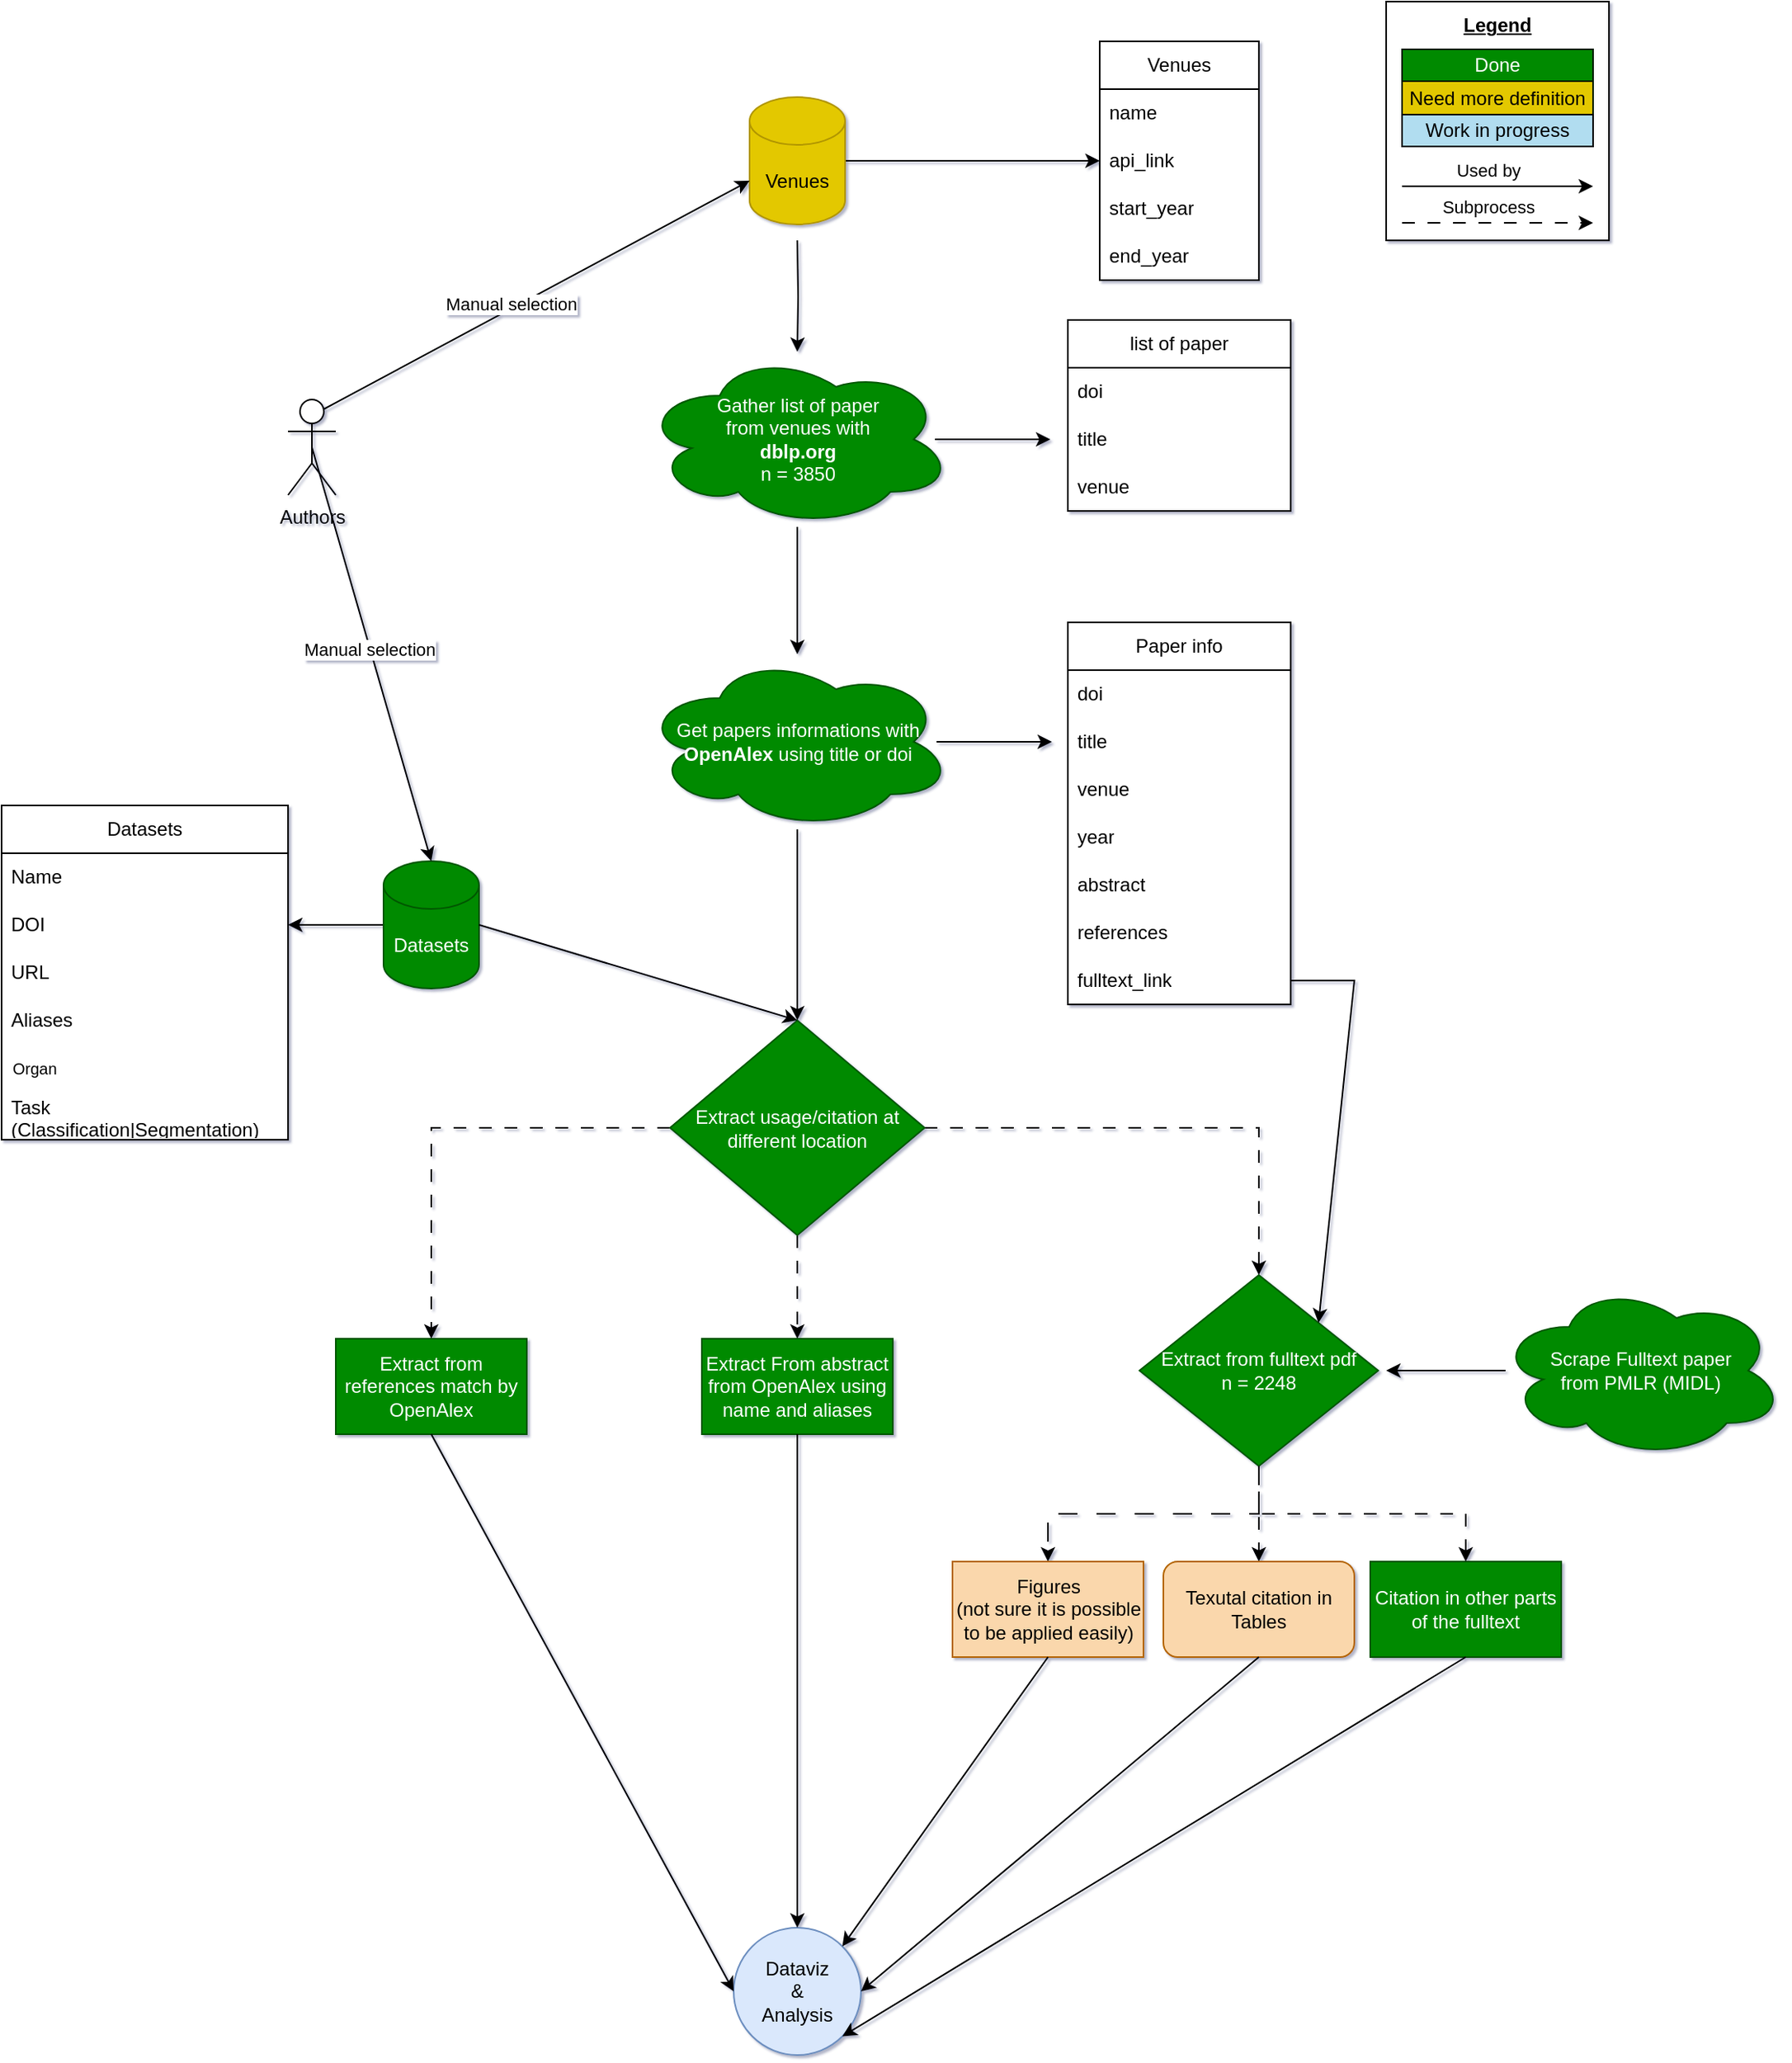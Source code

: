 <mxfile version="22.0.3" type="device">
  <diagram name="Page-1" id="MRt8VWaJXjuL5FbVgIXO">
    <mxGraphModel dx="1114" dy="1863" grid="1" gridSize="10" guides="1" tooltips="1" connect="1" arrows="1" fold="1" page="1" pageScale="1" pageWidth="850" pageHeight="1100" math="0" shadow="1">
      <root>
        <mxCell id="0" />
        <mxCell id="1" parent="0" />
        <mxCell id="mZJQ2tlzpyg8FNfjrz0E-7" value="" style="rounded=0;whiteSpace=wrap;html=1;fillColor=default;" parent="1" vertex="1">
          <mxGeometry x="870" y="-30" width="140" height="150" as="geometry" />
        </mxCell>
        <mxCell id="F-_gEhrIdPKjt7w1JV6R-5" value="" style="edgeStyle=orthogonalEdgeStyle;rounded=0;orthogonalLoop=1;jettySize=auto;html=1;" parent="1" target="F-_gEhrIdPKjt7w1JV6R-4" edge="1">
          <mxGeometry relative="1" as="geometry">
            <mxPoint x="500" y="120" as="sourcePoint" />
          </mxGeometry>
        </mxCell>
        <mxCell id="F-_gEhrIdPKjt7w1JV6R-8" value="" style="edgeStyle=orthogonalEdgeStyle;rounded=0;orthogonalLoop=1;jettySize=auto;html=1;" parent="1" source="F-_gEhrIdPKjt7w1JV6R-4" target="F-_gEhrIdPKjt7w1JV6R-7" edge="1">
          <mxGeometry relative="1" as="geometry" />
        </mxCell>
        <mxCell id="F-_gEhrIdPKjt7w1JV6R-20" value="" style="edgeStyle=orthogonalEdgeStyle;rounded=0;orthogonalLoop=1;jettySize=auto;html=1;entryX=0;entryY=0.5;entryDx=0;entryDy=0;" parent="1" edge="1">
          <mxGeometry relative="1" as="geometry">
            <mxPoint x="586.5" y="245" as="sourcePoint" />
            <mxPoint x="659" y="245" as="targetPoint" />
          </mxGeometry>
        </mxCell>
        <mxCell id="F-_gEhrIdPKjt7w1JV6R-4" value="Gather list of paper&lt;br&gt;from venues with&lt;br&gt;&lt;b&gt;dblp.org&lt;/b&gt;&lt;br&gt;n = 3850" style="ellipse;shape=cloud;whiteSpace=wrap;html=1;rounded=0;fillColor=#008a00;fontColor=#ffffff;strokeColor=#005700;" parent="1" vertex="1">
          <mxGeometry x="402.5" y="190" width="195" height="110" as="geometry" />
        </mxCell>
        <mxCell id="F-_gEhrIdPKjt7w1JV6R-19" value="" style="edgeStyle=orthogonalEdgeStyle;rounded=0;orthogonalLoop=1;jettySize=auto;html=1;entryX=0;entryY=0.5;entryDx=0;entryDy=0;" parent="1" edge="1">
          <mxGeometry relative="1" as="geometry">
            <mxPoint x="587.5" y="435" as="sourcePoint" />
            <mxPoint x="660" y="435" as="targetPoint" />
          </mxGeometry>
        </mxCell>
        <mxCell id="F-_gEhrIdPKjt7w1JV6R-24" value="" style="edgeStyle=orthogonalEdgeStyle;rounded=0;orthogonalLoop=1;jettySize=auto;html=1;entryX=0.5;entryY=0;entryDx=0;entryDy=0;" parent="1" source="F-_gEhrIdPKjt7w1JV6R-7" target="F-_gEhrIdPKjt7w1JV6R-26" edge="1">
          <mxGeometry relative="1" as="geometry">
            <mxPoint x="500" y="595" as="targetPoint" />
          </mxGeometry>
        </mxCell>
        <mxCell id="F-_gEhrIdPKjt7w1JV6R-7" value="Get papers informations with &lt;b&gt;OpenAlex &lt;/b&gt;using title or doi" style="ellipse;shape=cloud;whiteSpace=wrap;html=1;rounded=0;fillColor=#008a00;strokeColor=#005700;fontColor=#ffffff;" parent="1" vertex="1">
          <mxGeometry x="402.5" y="380" width="195" height="110" as="geometry" />
        </mxCell>
        <mxCell id="F-_gEhrIdPKjt7w1JV6R-9" value="Paper info" style="swimlane;fontStyle=0;childLayout=stackLayout;horizontal=1;startSize=30;horizontalStack=0;resizeParent=1;resizeParentMax=0;resizeLast=0;collapsible=1;marginBottom=0;whiteSpace=wrap;html=1;glass=0;swimlaneFillColor=default;" parent="1" vertex="1">
          <mxGeometry x="670" y="360" width="140" height="240" as="geometry">
            <mxRectangle x="670" y="360" width="100" height="30" as="alternateBounds" />
          </mxGeometry>
        </mxCell>
        <mxCell id="F-_gEhrIdPKjt7w1JV6R-11" value="doi" style="text;strokeColor=none;fillColor=none;align=left;verticalAlign=middle;spacingLeft=4;spacingRight=4;overflow=hidden;points=[[0,0.5],[1,0.5]];portConstraint=eastwest;rotatable=0;whiteSpace=wrap;html=1;" parent="F-_gEhrIdPKjt7w1JV6R-9" vertex="1">
          <mxGeometry y="30" width="140" height="30" as="geometry" />
        </mxCell>
        <mxCell id="F-_gEhrIdPKjt7w1JV6R-10" value="title" style="text;strokeColor=none;fillColor=none;align=left;verticalAlign=middle;spacingLeft=4;spacingRight=4;overflow=hidden;points=[[0,0.5],[1,0.5]];portConstraint=eastwest;rotatable=0;whiteSpace=wrap;html=1;" parent="F-_gEhrIdPKjt7w1JV6R-9" vertex="1">
          <mxGeometry y="60" width="140" height="30" as="geometry" />
        </mxCell>
        <mxCell id="F-_gEhrIdPKjt7w1JV6R-22" value="venue" style="text;strokeColor=none;fillColor=none;align=left;verticalAlign=middle;spacingLeft=4;spacingRight=4;overflow=hidden;points=[[0,0.5],[1,0.5]];portConstraint=eastwest;rotatable=0;whiteSpace=wrap;html=1;" parent="F-_gEhrIdPKjt7w1JV6R-9" vertex="1">
          <mxGeometry y="90" width="140" height="30" as="geometry" />
        </mxCell>
        <mxCell id="F-_gEhrIdPKjt7w1JV6R-12" value="year" style="text;strokeColor=none;fillColor=none;align=left;verticalAlign=middle;spacingLeft=4;spacingRight=4;overflow=hidden;points=[[0,0.5],[1,0.5]];portConstraint=eastwest;rotatable=0;whiteSpace=wrap;html=1;" parent="F-_gEhrIdPKjt7w1JV6R-9" vertex="1">
          <mxGeometry y="120" width="140" height="30" as="geometry" />
        </mxCell>
        <mxCell id="F-_gEhrIdPKjt7w1JV6R-27" value="abstract" style="text;strokeColor=none;fillColor=none;align=left;verticalAlign=middle;spacingLeft=4;spacingRight=4;overflow=hidden;points=[[0,0.5],[1,0.5]];portConstraint=eastwest;rotatable=0;whiteSpace=wrap;html=1;" parent="F-_gEhrIdPKjt7w1JV6R-9" vertex="1">
          <mxGeometry y="150" width="140" height="30" as="geometry" />
        </mxCell>
        <mxCell id="6M-qzXB2IST0H-mlk7Qq-1" value="references" style="text;strokeColor=none;fillColor=none;align=left;verticalAlign=middle;spacingLeft=4;spacingRight=4;overflow=hidden;points=[[0,0.5],[1,0.5]];portConstraint=eastwest;rotatable=0;whiteSpace=wrap;html=1;" parent="F-_gEhrIdPKjt7w1JV6R-9" vertex="1">
          <mxGeometry y="180" width="140" height="30" as="geometry" />
        </mxCell>
        <mxCell id="F-_gEhrIdPKjt7w1JV6R-21" value="fulltext_link" style="text;strokeColor=none;fillColor=none;align=left;verticalAlign=middle;spacingLeft=4;spacingRight=4;overflow=hidden;points=[[0,0.5],[1,0.5]];portConstraint=eastwest;rotatable=0;whiteSpace=wrap;html=1;" parent="F-_gEhrIdPKjt7w1JV6R-9" vertex="1">
          <mxGeometry y="210" width="140" height="30" as="geometry" />
        </mxCell>
        <mxCell id="F-_gEhrIdPKjt7w1JV6R-13" value="list of paper" style="swimlane;fontStyle=0;childLayout=stackLayout;horizontal=1;startSize=30;horizontalStack=0;resizeParent=1;resizeParentMax=0;resizeLast=0;collapsible=1;marginBottom=0;whiteSpace=wrap;html=1;swimlaneFillColor=default;" parent="1" vertex="1">
          <mxGeometry x="670" y="170" width="140" height="120" as="geometry" />
        </mxCell>
        <mxCell id="F-_gEhrIdPKjt7w1JV6R-15" value="doi" style="text;strokeColor=none;fillColor=none;align=left;verticalAlign=middle;spacingLeft=4;spacingRight=4;overflow=hidden;points=[[0,0.5],[1,0.5]];portConstraint=eastwest;rotatable=0;whiteSpace=wrap;html=1;" parent="F-_gEhrIdPKjt7w1JV6R-13" vertex="1">
          <mxGeometry y="30" width="140" height="30" as="geometry" />
        </mxCell>
        <mxCell id="F-_gEhrIdPKjt7w1JV6R-14" value="title" style="text;strokeColor=none;fillColor=none;align=left;verticalAlign=middle;spacingLeft=4;spacingRight=4;overflow=hidden;points=[[0,0.5],[1,0.5]];portConstraint=eastwest;rotatable=0;whiteSpace=wrap;html=1;" parent="F-_gEhrIdPKjt7w1JV6R-13" vertex="1">
          <mxGeometry y="60" width="140" height="30" as="geometry" />
        </mxCell>
        <mxCell id="F-_gEhrIdPKjt7w1JV6R-64" value="venue" style="text;strokeColor=none;fillColor=none;align=left;verticalAlign=middle;spacingLeft=4;spacingRight=4;overflow=hidden;points=[[0,0.5],[1,0.5]];portConstraint=eastwest;rotatable=0;whiteSpace=wrap;html=1;" parent="F-_gEhrIdPKjt7w1JV6R-13" vertex="1">
          <mxGeometry y="90" width="140" height="30" as="geometry" />
        </mxCell>
        <mxCell id="F-_gEhrIdPKjt7w1JV6R-44" value="" style="edgeStyle=orthogonalEdgeStyle;rounded=0;orthogonalLoop=1;jettySize=auto;html=1;dashed=1;dashPattern=8 8;" parent="1" source="F-_gEhrIdPKjt7w1JV6R-26" target="F-_gEhrIdPKjt7w1JV6R-43" edge="1">
          <mxGeometry relative="1" as="geometry" />
        </mxCell>
        <mxCell id="F-_gEhrIdPKjt7w1JV6R-46" value="" style="edgeStyle=orthogonalEdgeStyle;rounded=0;orthogonalLoop=1;jettySize=auto;html=1;dashed=1;dashPattern=8 8;" parent="1" source="F-_gEhrIdPKjt7w1JV6R-26" target="F-_gEhrIdPKjt7w1JV6R-45" edge="1">
          <mxGeometry relative="1" as="geometry" />
        </mxCell>
        <mxCell id="F-_gEhrIdPKjt7w1JV6R-48" value="" style="edgeStyle=orthogonalEdgeStyle;rounded=0;orthogonalLoop=1;jettySize=auto;html=1;entryX=0.5;entryY=0;entryDx=0;entryDy=0;dashed=1;dashPattern=8 8;" parent="1" source="F-_gEhrIdPKjt7w1JV6R-26" target="F-_gEhrIdPKjt7w1JV6R-52" edge="1">
          <mxGeometry relative="1" as="geometry">
            <mxPoint x="740" y="810" as="targetPoint" />
          </mxGeometry>
        </mxCell>
        <mxCell id="F-_gEhrIdPKjt7w1JV6R-26" value="Extract usage/citation at different location" style="rhombus;whiteSpace=wrap;html=1;fillColor=#008a00;strokeColor=#005700;gradientDirection=west;fontColor=#ffffff;" parent="1" vertex="1">
          <mxGeometry x="420" y="610" width="160" height="135" as="geometry" />
        </mxCell>
        <mxCell id="F-_gEhrIdPKjt7w1JV6R-34" value="" style="edgeStyle=orthogonalEdgeStyle;rounded=0;orthogonalLoop=1;jettySize=auto;html=1;entryX=0;entryY=0.5;entryDx=0;entryDy=0;" parent="1" source="F-_gEhrIdPKjt7w1JV6R-28" target="F-_gEhrIdPKjt7w1JV6R-61" edge="1">
          <mxGeometry relative="1" as="geometry" />
        </mxCell>
        <mxCell id="F-_gEhrIdPKjt7w1JV6R-28" value="Venues" style="shape=cylinder3;whiteSpace=wrap;html=1;boundedLbl=1;backgroundOutline=1;size=15;labelBackgroundColor=none;labelBorderColor=none;fillColor=#e3c800;fontColor=#000000;strokeColor=#B09500;" parent="1" vertex="1">
          <mxGeometry x="470" y="30" width="60" height="80" as="geometry" />
        </mxCell>
        <mxCell id="F-_gEhrIdPKjt7w1JV6R-29" value="Venues" style="swimlane;fontStyle=0;childLayout=stackLayout;horizontal=1;startSize=30;horizontalStack=0;resizeParent=1;resizeParentMax=0;resizeLast=0;collapsible=1;marginBottom=0;whiteSpace=wrap;html=1;swimlaneFillColor=default;" parent="1" vertex="1">
          <mxGeometry x="690" y="-5" width="100" height="150" as="geometry" />
        </mxCell>
        <mxCell id="F-_gEhrIdPKjt7w1JV6R-30" value="name" style="text;strokeColor=none;fillColor=none;align=left;verticalAlign=middle;spacingLeft=4;spacingRight=4;overflow=hidden;points=[[0,0.5],[1,0.5]];portConstraint=eastwest;rotatable=0;whiteSpace=wrap;html=1;" parent="F-_gEhrIdPKjt7w1JV6R-29" vertex="1">
          <mxGeometry y="30" width="100" height="30" as="geometry" />
        </mxCell>
        <mxCell id="F-_gEhrIdPKjt7w1JV6R-61" value="api_link" style="text;strokeColor=none;fillColor=none;align=left;verticalAlign=middle;spacingLeft=4;spacingRight=4;overflow=hidden;points=[[0,0.5],[1,0.5]];portConstraint=eastwest;rotatable=0;whiteSpace=wrap;html=1;" parent="F-_gEhrIdPKjt7w1JV6R-29" vertex="1">
          <mxGeometry y="60" width="100" height="30" as="geometry" />
        </mxCell>
        <mxCell id="F-_gEhrIdPKjt7w1JV6R-31" value="start_year" style="text;strokeColor=none;fillColor=none;align=left;verticalAlign=middle;spacingLeft=4;spacingRight=4;overflow=hidden;points=[[0,0.5],[1,0.5]];portConstraint=eastwest;rotatable=0;whiteSpace=wrap;html=1;" parent="F-_gEhrIdPKjt7w1JV6R-29" vertex="1">
          <mxGeometry y="90" width="100" height="30" as="geometry" />
        </mxCell>
        <mxCell id="F-_gEhrIdPKjt7w1JV6R-32" value="end_year" style="text;strokeColor=none;fillColor=none;align=left;verticalAlign=middle;spacingLeft=4;spacingRight=4;overflow=hidden;points=[[0,0.5],[1,0.5]];portConstraint=eastwest;rotatable=0;whiteSpace=wrap;html=1;" parent="F-_gEhrIdPKjt7w1JV6R-29" vertex="1">
          <mxGeometry y="120" width="100" height="30" as="geometry" />
        </mxCell>
        <mxCell id="F-_gEhrIdPKjt7w1JV6R-40" value="" style="edgeStyle=orthogonalEdgeStyle;rounded=0;orthogonalLoop=1;jettySize=auto;html=1;" parent="1" source="F-_gEhrIdPKjt7w1JV6R-35" target="F-_gEhrIdPKjt7w1JV6R-38" edge="1">
          <mxGeometry relative="1" as="geometry" />
        </mxCell>
        <mxCell id="F-_gEhrIdPKjt7w1JV6R-35" value="Datasets" style="shape=cylinder3;whiteSpace=wrap;html=1;boundedLbl=1;backgroundOutline=1;size=15;fillColor=#008a00;fontColor=#ffffff;strokeColor=#005700;" parent="1" vertex="1">
          <mxGeometry x="240" y="510" width="60" height="80" as="geometry" />
        </mxCell>
        <mxCell id="F-_gEhrIdPKjt7w1JV6R-36" value="Datasets" style="swimlane;fontStyle=0;childLayout=stackLayout;horizontal=1;startSize=30;horizontalStack=0;resizeParent=1;resizeParentMax=0;resizeLast=0;collapsible=1;marginBottom=0;whiteSpace=wrap;html=1;swimlaneFillColor=default;" parent="1" vertex="1">
          <mxGeometry y="475" width="180" height="210" as="geometry" />
        </mxCell>
        <mxCell id="F-_gEhrIdPKjt7w1JV6R-37" value="Name" style="text;strokeColor=none;fillColor=none;align=left;verticalAlign=middle;spacingLeft=4;spacingRight=4;overflow=hidden;points=[[0,0.5],[1,0.5]];portConstraint=eastwest;rotatable=0;whiteSpace=wrap;html=1;" parent="F-_gEhrIdPKjt7w1JV6R-36" vertex="1">
          <mxGeometry y="30" width="180" height="30" as="geometry" />
        </mxCell>
        <mxCell id="F-_gEhrIdPKjt7w1JV6R-38" value="DOI" style="text;strokeColor=none;fillColor=none;align=left;verticalAlign=middle;spacingLeft=4;spacingRight=4;overflow=hidden;points=[[0,0.5],[1,0.5]];portConstraint=eastwest;rotatable=0;whiteSpace=wrap;html=1;" parent="F-_gEhrIdPKjt7w1JV6R-36" vertex="1">
          <mxGeometry y="60" width="180" height="30" as="geometry" />
        </mxCell>
        <mxCell id="F-_gEhrIdPKjt7w1JV6R-62" value="URL" style="text;strokeColor=none;fillColor=none;align=left;verticalAlign=middle;spacingLeft=4;spacingRight=4;overflow=hidden;points=[[0,0.5],[1,0.5]];portConstraint=eastwest;rotatable=0;whiteSpace=wrap;html=1;" parent="F-_gEhrIdPKjt7w1JV6R-36" vertex="1">
          <mxGeometry y="90" width="180" height="30" as="geometry" />
        </mxCell>
        <mxCell id="F-_gEhrIdPKjt7w1JV6R-63" value="Aliases" style="text;strokeColor=none;fillColor=none;align=left;verticalAlign=middle;spacingLeft=4;spacingRight=4;overflow=hidden;points=[[0,0.5],[1,0.5]];portConstraint=eastwest;rotatable=0;whiteSpace=wrap;html=1;" parent="F-_gEhrIdPKjt7w1JV6R-36" vertex="1">
          <mxGeometry y="120" width="180" height="30" as="geometry" />
        </mxCell>
        <mxCell id="F-_gEhrIdPKjt7w1JV6R-39" value="&lt;table style=&quot;font-family: &amp;quot;Liberation Sans&amp;quot;; font-size: x-small;&quot; border=&quot;0&quot; cellspacing=&quot;0&quot;&gt;&lt;colgroup width=&quot;281&quot;&gt;&lt;/colgroup&gt;&lt;tbody&gt;&lt;tr&gt;&lt;td align=&quot;left&quot; height=&quot;17&quot;&gt;Organ&lt;/td&gt;&lt;/tr&gt;&lt;/tbody&gt;&lt;/table&gt;" style="text;strokeColor=none;fillColor=none;align=left;verticalAlign=middle;spacingLeft=4;spacingRight=4;overflow=hidden;points=[[0,0.5],[1,0.5]];portConstraint=eastwest;rotatable=0;whiteSpace=wrap;html=1;" parent="F-_gEhrIdPKjt7w1JV6R-36" vertex="1">
          <mxGeometry y="150" width="180" height="30" as="geometry" />
        </mxCell>
        <mxCell id="F-_gEhrIdPKjt7w1JV6R-41" value="Task (Classification|Segmentation)" style="text;strokeColor=none;fillColor=none;align=left;verticalAlign=middle;spacingLeft=4;spacingRight=4;overflow=hidden;points=[[0,0.5],[1,0.5]];portConstraint=eastwest;rotatable=0;whiteSpace=wrap;html=1;" parent="F-_gEhrIdPKjt7w1JV6R-36" vertex="1">
          <mxGeometry y="180" width="180" height="30" as="geometry" />
        </mxCell>
        <mxCell id="F-_gEhrIdPKjt7w1JV6R-43" value="Extract from references match by OpenAlex" style="whiteSpace=wrap;html=1;fillColor=#008a00;strokeColor=#005700;fontColor=#ffffff;" parent="1" vertex="1">
          <mxGeometry x="210" y="810" width="120" height="60" as="geometry" />
        </mxCell>
        <mxCell id="F-_gEhrIdPKjt7w1JV6R-45" value="Extract From abstract from OpenAlex using name and aliases" style="rounded=0;whiteSpace=wrap;html=1;fillColor=#008a00;strokeColor=#005700;fontColor=#ffffff;" parent="1" vertex="1">
          <mxGeometry x="440" y="810" width="120" height="60" as="geometry" />
        </mxCell>
        <mxCell id="F-_gEhrIdPKjt7w1JV6R-51" value="" style="edgeStyle=orthogonalEdgeStyle;rounded=0;orthogonalLoop=1;jettySize=auto;html=1;exitX=0.5;exitY=1;exitDx=0;exitDy=0;dashed=1;dashPattern=8 8;" parent="1" source="F-_gEhrIdPKjt7w1JV6R-52" target="F-_gEhrIdPKjt7w1JV6R-50" edge="1">
          <mxGeometry relative="1" as="geometry">
            <mxPoint x="740" y="870" as="sourcePoint" />
          </mxGeometry>
        </mxCell>
        <mxCell id="F-_gEhrIdPKjt7w1JV6R-50" value="Texutal citation in Tables" style="whiteSpace=wrap;html=1;rounded=1;fillColor=#fad7ac;strokeColor=#b46504;" parent="1" vertex="1">
          <mxGeometry x="730" y="950" width="120" height="60" as="geometry" />
        </mxCell>
        <mxCell id="F-_gEhrIdPKjt7w1JV6R-56" value="" style="edgeStyle=orthogonalEdgeStyle;rounded=0;orthogonalLoop=1;jettySize=auto;html=1;dashed=1;dashPattern=12 12;" parent="1" source="F-_gEhrIdPKjt7w1JV6R-52" target="F-_gEhrIdPKjt7w1JV6R-55" edge="1">
          <mxGeometry relative="1" as="geometry" />
        </mxCell>
        <mxCell id="F-_gEhrIdPKjt7w1JV6R-52" value="Extract from fulltext pdf &lt;br&gt;n = 2248" style="rhombus;whiteSpace=wrap;html=1;fillColor=#008a00;strokeColor=#005700;fontColor=#ffffff;" parent="1" vertex="1">
          <mxGeometry x="715" y="770" width="150" height="120" as="geometry" />
        </mxCell>
        <mxCell id="F-_gEhrIdPKjt7w1JV6R-55" value="Figures&lt;br&gt;(not sure it is possible to be applied easily)" style="whiteSpace=wrap;html=1;fillColor=#fad7ac;strokeColor=#b46504;" parent="1" vertex="1">
          <mxGeometry x="597.5" y="950" width="120" height="60" as="geometry" />
        </mxCell>
        <mxCell id="F-_gEhrIdPKjt7w1JV6R-58" value="Citation in other parts&lt;br&gt;of the fulltext" style="rounded=0;whiteSpace=wrap;html=1;fillColor=#008a00;strokeColor=#005700;fontColor=#ffffff;" parent="1" vertex="1">
          <mxGeometry x="860" y="950" width="120" height="60" as="geometry" />
        </mxCell>
        <mxCell id="F-_gEhrIdPKjt7w1JV6R-60" value="" style="endArrow=classic;html=1;rounded=0;exitX=0.5;exitY=1;exitDx=0;exitDy=0;entryX=0.5;entryY=0;entryDx=0;entryDy=0;dashed=1;dashPattern=8 8;" parent="1" source="F-_gEhrIdPKjt7w1JV6R-52" target="F-_gEhrIdPKjt7w1JV6R-58" edge="1">
          <mxGeometry width="50" height="50" relative="1" as="geometry">
            <mxPoint x="970" y="970" as="sourcePoint" />
            <mxPoint x="1020" y="920" as="targetPoint" />
            <Array as="points">
              <mxPoint x="790" y="920" />
              <mxPoint x="920" y="920" />
            </Array>
          </mxGeometry>
        </mxCell>
        <mxCell id="F-_gEhrIdPKjt7w1JV6R-65" value="Authors" style="shape=umlActor;verticalLabelPosition=bottom;verticalAlign=top;html=1;outlineConnect=0;" parent="1" vertex="1">
          <mxGeometry x="180" y="220" width="30" height="60" as="geometry" />
        </mxCell>
        <mxCell id="F-_gEhrIdPKjt7w1JV6R-66" value="" style="endArrow=classic;html=1;rounded=0;exitX=0.75;exitY=0.1;exitDx=0;exitDy=0;exitPerimeter=0;entryX=0;entryY=0;entryDx=0;entryDy=52.5;entryPerimeter=0;" parent="1" source="F-_gEhrIdPKjt7w1JV6R-65" target="F-_gEhrIdPKjt7w1JV6R-28" edge="1">
          <mxGeometry width="50" height="50" relative="1" as="geometry">
            <mxPoint x="170" y="80" as="sourcePoint" />
            <mxPoint x="220" y="30" as="targetPoint" />
          </mxGeometry>
        </mxCell>
        <mxCell id="F-_gEhrIdPKjt7w1JV6R-69" value="Manual selection" style="edgeLabel;html=1;align=center;verticalAlign=middle;resizable=0;points=[];" parent="F-_gEhrIdPKjt7w1JV6R-66" vertex="1" connectable="0">
          <mxGeometry x="-0.567" y="-1" relative="1" as="geometry">
            <mxPoint x="59" y="-36" as="offset" />
          </mxGeometry>
        </mxCell>
        <mxCell id="F-_gEhrIdPKjt7w1JV6R-70" value="" style="endArrow=classic;html=1;rounded=0;exitX=0.5;exitY=0.5;exitDx=0;exitDy=0;exitPerimeter=0;entryX=0.5;entryY=0;entryDx=0;entryDy=0;entryPerimeter=0;" parent="1" source="F-_gEhrIdPKjt7w1JV6R-65" target="F-_gEhrIdPKjt7w1JV6R-35" edge="1">
          <mxGeometry width="50" height="50" relative="1" as="geometry">
            <mxPoint x="213" y="236" as="sourcePoint" />
            <mxPoint x="480" y="93" as="targetPoint" />
          </mxGeometry>
        </mxCell>
        <mxCell id="F-_gEhrIdPKjt7w1JV6R-71" value="Manual selection" style="edgeLabel;html=1;align=center;verticalAlign=middle;resizable=0;points=[];" parent="F-_gEhrIdPKjt7w1JV6R-70" vertex="1" connectable="0">
          <mxGeometry x="-0.567" y="-1" relative="1" as="geometry">
            <mxPoint x="20" y="70" as="offset" />
          </mxGeometry>
        </mxCell>
        <mxCell id="KmYlp_m_mE-FBSN2se02-2" value="" style="edgeStyle=orthogonalEdgeStyle;rounded=0;orthogonalLoop=1;jettySize=auto;html=1;" parent="1" edge="1">
          <mxGeometry relative="1" as="geometry">
            <mxPoint x="945" y="830" as="sourcePoint" />
            <mxPoint x="870" y="830" as="targetPoint" />
          </mxGeometry>
        </mxCell>
        <mxCell id="KmYlp_m_mE-FBSN2se02-1" value="Scrape Fulltext paper&lt;br&gt;from PMLR (MIDL)" style="ellipse;shape=cloud;whiteSpace=wrap;html=1;fillColor=#008a00;strokeColor=#005700;fontColor=#ffffff;" parent="1" vertex="1">
          <mxGeometry x="940" y="775" width="180" height="110" as="geometry" />
        </mxCell>
        <mxCell id="KmYlp_m_mE-FBSN2se02-3" value="Done" style="rounded=0;whiteSpace=wrap;html=1;fillColor=#008a00;strokeColor=#061D00;fontColor=#ffffff;" parent="1" vertex="1">
          <mxGeometry x="880" width="120" height="20" as="geometry" />
        </mxCell>
        <mxCell id="KmYlp_m_mE-FBSN2se02-4" value="Need more definition" style="rounded=0;whiteSpace=wrap;html=1;fillColor=#E3C800;fontColor=#000000;strokeColor=#061D00;" parent="1" vertex="1">
          <mxGeometry x="880" y="20" width="120" height="21" as="geometry" />
        </mxCell>
        <mxCell id="KmYlp_m_mE-FBSN2se02-5" value="Work in progress" style="rounded=0;whiteSpace=wrap;html=1;fillColor=#b1ddf0;strokeColor=#000000;" parent="1" vertex="1">
          <mxGeometry x="880" y="41" width="120" height="20" as="geometry" />
        </mxCell>
        <mxCell id="KmYlp_m_mE-FBSN2se02-7" value="Legend" style="text;strokeColor=none;fillColor=none;align=center;verticalAlign=middle;rounded=0;strokeWidth=4;shadow=0;fontStyle=5;horizontal=1;labelBackgroundColor=none;labelBorderColor=none;whiteSpace=wrap;html=1;" parent="1" vertex="1">
          <mxGeometry x="910" y="-30" width="60" height="30" as="geometry" />
        </mxCell>
        <mxCell id="vB_kOHjYdH0BUggCRcw6-1" value="Dataviz&lt;br&gt;&amp;amp;&lt;br&gt;Analysis" style="ellipse;whiteSpace=wrap;html=1;aspect=fixed;fillColor=#dae8fc;strokeColor=#6c8ebf;" parent="1" vertex="1">
          <mxGeometry x="460" y="1180" width="80" height="80" as="geometry" />
        </mxCell>
        <mxCell id="vB_kOHjYdH0BUggCRcw6-2" value="" style="endArrow=classic;html=1;rounded=0;exitX=0.5;exitY=1;exitDx=0;exitDy=0;entryX=0;entryY=0.5;entryDx=0;entryDy=0;" parent="1" source="F-_gEhrIdPKjt7w1JV6R-43" target="vB_kOHjYdH0BUggCRcw6-1" edge="1">
          <mxGeometry width="50" height="50" relative="1" as="geometry">
            <mxPoint x="540" y="1190" as="sourcePoint" />
            <mxPoint x="590" y="1140" as="targetPoint" />
          </mxGeometry>
        </mxCell>
        <mxCell id="vB_kOHjYdH0BUggCRcw6-3" value="" style="endArrow=classic;html=1;rounded=0;exitX=0.5;exitY=1;exitDx=0;exitDy=0;entryX=0.5;entryY=0;entryDx=0;entryDy=0;" parent="1" source="F-_gEhrIdPKjt7w1JV6R-45" target="vB_kOHjYdH0BUggCRcw6-1" edge="1">
          <mxGeometry width="50" height="50" relative="1" as="geometry">
            <mxPoint x="540" y="1190" as="sourcePoint" />
            <mxPoint x="590" y="1140" as="targetPoint" />
          </mxGeometry>
        </mxCell>
        <mxCell id="vB_kOHjYdH0BUggCRcw6-4" value="" style="endArrow=classic;html=1;rounded=0;exitX=0.5;exitY=1;exitDx=0;exitDy=0;entryX=1;entryY=0;entryDx=0;entryDy=0;" parent="1" source="F-_gEhrIdPKjt7w1JV6R-55" target="vB_kOHjYdH0BUggCRcw6-1" edge="1">
          <mxGeometry width="50" height="50" relative="1" as="geometry">
            <mxPoint x="560" y="1080" as="sourcePoint" />
            <mxPoint x="590" y="1140" as="targetPoint" />
          </mxGeometry>
        </mxCell>
        <mxCell id="vB_kOHjYdH0BUggCRcw6-5" value="" style="endArrow=classic;html=1;rounded=0;exitX=0.5;exitY=1;exitDx=0;exitDy=0;entryX=1;entryY=0.5;entryDx=0;entryDy=0;" parent="1" source="F-_gEhrIdPKjt7w1JV6R-50" target="vB_kOHjYdH0BUggCRcw6-1" edge="1">
          <mxGeometry width="50" height="50" relative="1" as="geometry">
            <mxPoint x="540" y="1050" as="sourcePoint" />
            <mxPoint x="590" y="1000" as="targetPoint" />
          </mxGeometry>
        </mxCell>
        <mxCell id="vB_kOHjYdH0BUggCRcw6-6" value="" style="endArrow=classic;html=1;rounded=0;exitX=0.5;exitY=1;exitDx=0;exitDy=0;entryX=1;entryY=1;entryDx=0;entryDy=0;" parent="1" source="F-_gEhrIdPKjt7w1JV6R-58" target="vB_kOHjYdH0BUggCRcw6-1" edge="1">
          <mxGeometry width="50" height="50" relative="1" as="geometry">
            <mxPoint x="540" y="1050" as="sourcePoint" />
            <mxPoint x="500" y="1180" as="targetPoint" />
          </mxGeometry>
        </mxCell>
        <mxCell id="mZJQ2tlzpyg8FNfjrz0E-1" value="" style="endArrow=classic;html=1;rounded=0;" parent="1" edge="1">
          <mxGeometry width="50" height="50" relative="1" as="geometry">
            <mxPoint x="880" y="86" as="sourcePoint" />
            <mxPoint x="1000" y="86" as="targetPoint" />
          </mxGeometry>
        </mxCell>
        <mxCell id="mZJQ2tlzpyg8FNfjrz0E-2" value="Used by" style="edgeLabel;html=1;align=center;verticalAlign=middle;resizable=0;points=[];" parent="mZJQ2tlzpyg8FNfjrz0E-1" vertex="1" connectable="0">
          <mxGeometry x="-0.108" y="-5" relative="1" as="geometry">
            <mxPoint y="-15" as="offset" />
          </mxGeometry>
        </mxCell>
        <mxCell id="mZJQ2tlzpyg8FNfjrz0E-3" value="" style="endArrow=classic;html=1;rounded=0;dashed=1;dashPattern=8 8;" parent="1" edge="1">
          <mxGeometry width="50" height="50" relative="1" as="geometry">
            <mxPoint x="880" y="109" as="sourcePoint" />
            <mxPoint x="1000" y="109" as="targetPoint" />
          </mxGeometry>
        </mxCell>
        <mxCell id="mZJQ2tlzpyg8FNfjrz0E-4" value="Subprocess" style="edgeLabel;html=1;align=center;verticalAlign=middle;resizable=0;points=[];" parent="mZJQ2tlzpyg8FNfjrz0E-3" vertex="1" connectable="0">
          <mxGeometry x="-0.108" y="-5" relative="1" as="geometry">
            <mxPoint y="-15" as="offset" />
          </mxGeometry>
        </mxCell>
        <mxCell id="mZJQ2tlzpyg8FNfjrz0E-6" value="" style="endArrow=classic;html=1;rounded=0;exitX=1;exitY=0.5;exitDx=0;exitDy=0;exitPerimeter=0;entryX=0.5;entryY=0;entryDx=0;entryDy=0;" parent="1" source="F-_gEhrIdPKjt7w1JV6R-35" target="F-_gEhrIdPKjt7w1JV6R-26" edge="1">
          <mxGeometry width="50" height="50" relative="1" as="geometry">
            <mxPoint x="540" y="800" as="sourcePoint" />
            <mxPoint x="590" y="750" as="targetPoint" />
          </mxGeometry>
        </mxCell>
        <mxCell id="UNvF9tbCwJN5PQIW0tjU-1" value="" style="endArrow=classic;html=1;rounded=0;entryX=1;entryY=0;entryDx=0;entryDy=0;exitX=1;exitY=0.5;exitDx=0;exitDy=0;" parent="1" source="F-_gEhrIdPKjt7w1JV6R-21" target="F-_gEhrIdPKjt7w1JV6R-52" edge="1">
          <mxGeometry width="50" height="50" relative="1" as="geometry">
            <mxPoint x="540" y="770" as="sourcePoint" />
            <mxPoint x="590" y="720" as="targetPoint" />
            <Array as="points">
              <mxPoint x="850" y="585" />
            </Array>
          </mxGeometry>
        </mxCell>
      </root>
    </mxGraphModel>
  </diagram>
</mxfile>

